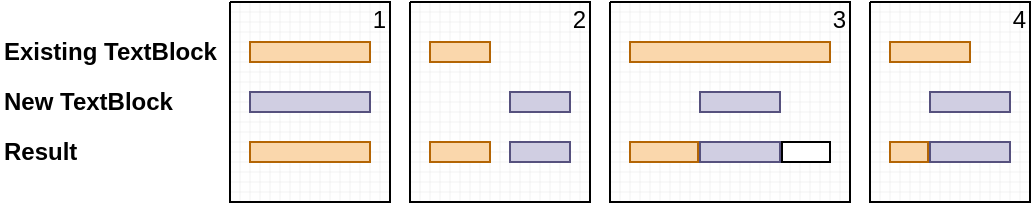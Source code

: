 <mxfile version="21.7.4" type="github">
  <diagram name="algorithm" id="adM98vQe3f9MLWTUm6cm">
    <mxGraphModel dx="700" dy="388" grid="1" gridSize="10" guides="1" tooltips="1" connect="1" arrows="1" fold="1" page="1" pageScale="1" pageWidth="850" pageHeight="1100" math="0" shadow="0">
      <root>
        <mxCell id="0" />
        <mxCell id="1" parent="0" />
        <mxCell id="M4kgXLvnVEi-8cHZ9Ypp-6" value="" style="verticalLabelPosition=bottom;verticalAlign=top;html=1;shape=mxgraph.basic.patternFillRect;fillStyle=grid;step=5;fillStrokeWidth=0.2;fillStrokeColor=#dddddd;" vertex="1" parent="1">
          <mxGeometry x="320" y="230" width="80" height="100" as="geometry" />
        </mxCell>
        <mxCell id="M4kgXLvnVEi-8cHZ9Ypp-1" value="&lt;div style=&quot;&quot;&gt;&lt;span style=&quot;background-color: initial;&quot;&gt;&lt;b&gt;Existing&amp;nbsp;&lt;/b&gt;&lt;/span&gt;&lt;b style=&quot;background-color: initial;&quot;&gt;TextBlock&lt;/b&gt;&lt;/div&gt;" style="text;html=1;strokeColor=none;fillColor=none;align=left;verticalAlign=middle;whiteSpace=wrap;rounded=0;" vertex="1" parent="1">
          <mxGeometry x="205" y="240" width="110" height="30" as="geometry" />
        </mxCell>
        <mxCell id="M4kgXLvnVEi-8cHZ9Ypp-2" value="&lt;div style=&quot;&quot;&gt;&lt;b&gt;New TextBlock&lt;/b&gt;&lt;/div&gt;" style="text;html=1;strokeColor=none;fillColor=none;align=left;verticalAlign=middle;whiteSpace=wrap;rounded=0;" vertex="1" parent="1">
          <mxGeometry x="205" y="260" width="90" height="40" as="geometry" />
        </mxCell>
        <mxCell id="M4kgXLvnVEi-8cHZ9Ypp-3" value="" style="rounded=0;whiteSpace=wrap;html=1;fillColor=#fad7ac;strokeColor=#b46504;" vertex="1" parent="1">
          <mxGeometry x="330" y="250" width="60" height="10" as="geometry" />
        </mxCell>
        <mxCell id="M4kgXLvnVEi-8cHZ9Ypp-5" value="&lt;div style=&quot;&quot;&gt;&lt;b&gt;Result&lt;/b&gt;&lt;/div&gt;" style="text;html=1;strokeColor=none;fillColor=none;align=left;verticalAlign=middle;whiteSpace=wrap;rounded=0;" vertex="1" parent="1">
          <mxGeometry x="205" y="300" width="90" height="10" as="geometry" />
        </mxCell>
        <mxCell id="M4kgXLvnVEi-8cHZ9Ypp-7" value="" style="rounded=0;whiteSpace=wrap;html=1;fillColor=#d0cee2;strokeColor=#56517e;" vertex="1" parent="1">
          <mxGeometry x="330" y="275" width="60" height="10" as="geometry" />
        </mxCell>
        <mxCell id="M4kgXLvnVEi-8cHZ9Ypp-8" value="" style="rounded=0;whiteSpace=wrap;html=1;fillColor=#fad7ac;strokeColor=#b46504;" vertex="1" parent="1">
          <mxGeometry x="330" y="300" width="60" height="10" as="geometry" />
        </mxCell>
        <mxCell id="M4kgXLvnVEi-8cHZ9Ypp-9" value="" style="verticalLabelPosition=bottom;verticalAlign=top;html=1;shape=mxgraph.basic.patternFillRect;fillStyle=grid;step=5;fillStrokeWidth=0.2;fillStrokeColor=#dddddd;" vertex="1" parent="1">
          <mxGeometry x="410" y="230" width="90" height="100" as="geometry" />
        </mxCell>
        <mxCell id="M4kgXLvnVEi-8cHZ9Ypp-10" value="" style="rounded=0;whiteSpace=wrap;html=1;fillColor=#fad7ac;strokeColor=#b46504;" vertex="1" parent="1">
          <mxGeometry x="420" y="250" width="30" height="10" as="geometry" />
        </mxCell>
        <mxCell id="M4kgXLvnVEi-8cHZ9Ypp-11" value="" style="rounded=0;whiteSpace=wrap;html=1;fillColor=#d0cee2;strokeColor=#56517e;" vertex="1" parent="1">
          <mxGeometry x="460" y="275" width="30" height="10" as="geometry" />
        </mxCell>
        <mxCell id="M4kgXLvnVEi-8cHZ9Ypp-14" value="" style="rounded=0;whiteSpace=wrap;html=1;fillColor=#fad7ac;strokeColor=#b46504;" vertex="1" parent="1">
          <mxGeometry x="420" y="300" width="30" height="10" as="geometry" />
        </mxCell>
        <mxCell id="M4kgXLvnVEi-8cHZ9Ypp-16" value="" style="rounded=0;whiteSpace=wrap;html=1;fillColor=#d0cee2;strokeColor=#56517e;" vertex="1" parent="1">
          <mxGeometry x="460" y="300" width="30" height="10" as="geometry" />
        </mxCell>
        <mxCell id="M4kgXLvnVEi-8cHZ9Ypp-17" value="" style="verticalLabelPosition=bottom;verticalAlign=top;html=1;shape=mxgraph.basic.patternFillRect;fillStyle=grid;step=5;fillStrokeWidth=0.2;fillStrokeColor=#dddddd;" vertex="1" parent="1">
          <mxGeometry x="510" y="230" width="120" height="100" as="geometry" />
        </mxCell>
        <mxCell id="M4kgXLvnVEi-8cHZ9Ypp-18" value="" style="rounded=0;whiteSpace=wrap;html=1;fillColor=#fad7ac;strokeColor=#b46504;" vertex="1" parent="1">
          <mxGeometry x="520" y="250" width="100" height="10" as="geometry" />
        </mxCell>
        <mxCell id="M4kgXLvnVEi-8cHZ9Ypp-19" value="" style="rounded=0;whiteSpace=wrap;html=1;fillColor=#d0cee2;strokeColor=#56517e;" vertex="1" parent="1">
          <mxGeometry x="555" y="275" width="40" height="10" as="geometry" />
        </mxCell>
        <mxCell id="M4kgXLvnVEi-8cHZ9Ypp-24" value="" style="rounded=0;whiteSpace=wrap;html=1;fillColor=#fad7ac;strokeColor=#b46504;" vertex="1" parent="1">
          <mxGeometry x="520" y="300" width="34" height="10" as="geometry" />
        </mxCell>
        <mxCell id="M4kgXLvnVEi-8cHZ9Ypp-26" value="" style="rounded=0;whiteSpace=wrap;html=1;fillColor=#d0cee2;strokeColor=#56517e;" vertex="1" parent="1">
          <mxGeometry x="555" y="300" width="40" height="10" as="geometry" />
        </mxCell>
        <mxCell id="M4kgXLvnVEi-8cHZ9Ypp-27" value="" style="rounded=0;whiteSpace=wrap;html=1;" vertex="1" parent="1">
          <mxGeometry x="596" y="300" width="24" height="10" as="geometry" />
        </mxCell>
        <mxCell id="M4kgXLvnVEi-8cHZ9Ypp-34" value="" style="verticalLabelPosition=bottom;verticalAlign=top;html=1;shape=mxgraph.basic.patternFillRect;fillStyle=grid;step=5;fillStrokeWidth=0.2;fillStrokeColor=#dddddd;" vertex="1" parent="1">
          <mxGeometry x="640" y="230" width="80" height="100" as="geometry" />
        </mxCell>
        <mxCell id="M4kgXLvnVEi-8cHZ9Ypp-35" value="" style="rounded=0;whiteSpace=wrap;html=1;fillColor=#fad7ac;strokeColor=#b46504;" vertex="1" parent="1">
          <mxGeometry x="650" y="250" width="40" height="10" as="geometry" />
        </mxCell>
        <mxCell id="M4kgXLvnVEi-8cHZ9Ypp-36" value="" style="rounded=0;whiteSpace=wrap;html=1;fillColor=#d0cee2;strokeColor=#56517e;" vertex="1" parent="1">
          <mxGeometry x="670" y="275" width="40" height="10" as="geometry" />
        </mxCell>
        <mxCell id="M4kgXLvnVEi-8cHZ9Ypp-37" value="" style="rounded=0;whiteSpace=wrap;html=1;fillColor=#fad7ac;strokeColor=#b46504;" vertex="1" parent="1">
          <mxGeometry x="650" y="300" width="19" height="10" as="geometry" />
        </mxCell>
        <mxCell id="M4kgXLvnVEi-8cHZ9Ypp-38" value="" style="rounded=0;whiteSpace=wrap;html=1;fillColor=#d0cee2;strokeColor=#56517e;" vertex="1" parent="1">
          <mxGeometry x="670" y="300" width="40" height="10" as="geometry" />
        </mxCell>
        <mxCell id="M4kgXLvnVEi-8cHZ9Ypp-41" value="1" style="text;html=1;strokeColor=none;fillColor=none;align=right;verticalAlign=middle;whiteSpace=wrap;rounded=0;" vertex="1" parent="1">
          <mxGeometry x="380" y="234" width="20" height="10" as="geometry" />
        </mxCell>
        <mxCell id="M4kgXLvnVEi-8cHZ9Ypp-42" value="2" style="text;html=1;strokeColor=none;fillColor=none;align=right;verticalAlign=middle;whiteSpace=wrap;rounded=0;" vertex="1" parent="1">
          <mxGeometry x="480" y="234" width="20" height="10" as="geometry" />
        </mxCell>
        <mxCell id="M4kgXLvnVEi-8cHZ9Ypp-43" value="3" style="text;html=1;strokeColor=none;fillColor=none;align=right;verticalAlign=middle;whiteSpace=wrap;rounded=0;" vertex="1" parent="1">
          <mxGeometry x="610" y="234" width="20" height="10" as="geometry" />
        </mxCell>
        <mxCell id="M4kgXLvnVEi-8cHZ9Ypp-44" value="4" style="text;html=1;strokeColor=none;fillColor=none;align=right;verticalAlign=middle;whiteSpace=wrap;rounded=0;" vertex="1" parent="1">
          <mxGeometry x="700" y="234" width="20" height="10" as="geometry" />
        </mxCell>
      </root>
    </mxGraphModel>
  </diagram>
</mxfile>
